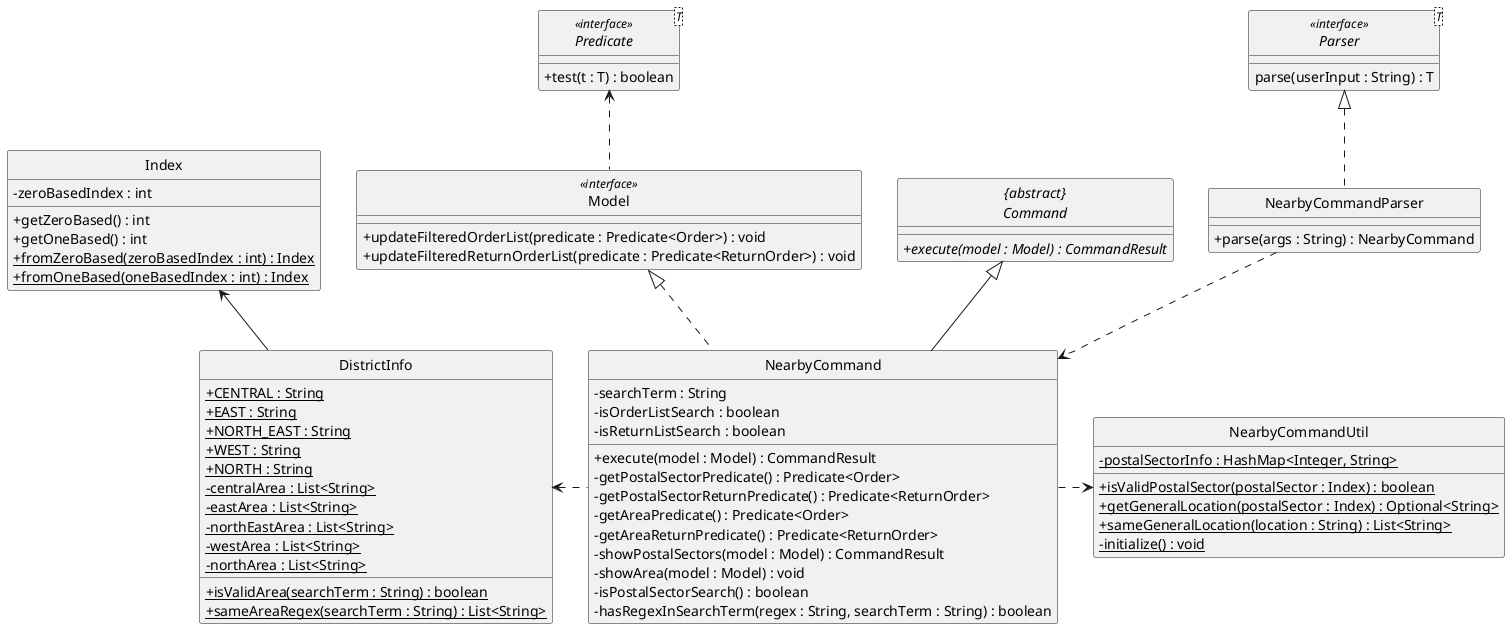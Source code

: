 @startuml
skinparam backgroundColor #ffffff
skinparam classAttributeIconSize 0
hide circle

class DistrictInfo {
    /' Fields '/
    + {static} CENTRAL : String
    + {static} EAST : String
    + {static} NORTH_EAST : String
    + {static} WEST : String
    + {static} NORTH : String
    - {static} centralArea : List<String>
    - {static} eastArea : List<String>
    - {static} northEastArea : List<String>
    - {static} westArea : List<String>
    - {static} northArea : List<String>

    /' Methods '/
    + {static} isValidArea(searchTerm : String) : boolean
    + {static} sameAreaRegex(searchTerm : String) : List<String>
}

class Model<<interface>> {
    + updateFilteredOrderList(predicate : Predicate<Order>) : void
    + updateFilteredReturnOrderList(predicate : Predicate<ReturnOrder>) : void
}
Model ..up> Predicate

class NearbyCommandUtil {
    /' Fields '/
    - {static} postalSectorInfo : HashMap<Integer, String>
    /' Methods '/
    + {static} isValidPostalSector(postalSector : Index) : boolean
    + {static} getGeneralLocation(postalSector : Index) : Optional<String>
    + {static} sameGeneralLocation(location : String) : List<String>
    - {static} initialize() : void
}

class Index {
    /' Fields '/
    - zeroBasedIndex : int
    /' Methods '/
    + getZeroBased() : int
    + getOneBased() : int
    + {static} fromZeroBased(zeroBasedIndex : int) : Index
    + {static} fromOneBased(oneBasedIndex : int) : Index
}

class NearbyCommand {
    /' Fields '/
    - searchTerm : String
    - isOrderListSearch : boolean
    - isReturnListSearch : boolean
    /' Methods '/
    + execute(model : Model) : CommandResult
    - getPostalSectorPredicate() : Predicate<Order>
    - getPostalSectorReturnPredicate() : Predicate<ReturnOrder>
    - getAreaPredicate() : Predicate<Order>
    - getAreaReturnPredicate() : Predicate<ReturnOrder>
    - showPostalSectors(model : Model) : CommandResult
    - showArea(model : Model) : void
    - isPostalSectorSearch() : boolean
    - hasRegexInSearchTerm(regex : String, searchTerm : String) : boolean
}

abstract class "{abstract}\nCommand" {
    + {abstract} execute(model : Model) : CommandResult
}

interface Predicate<T> <<interface>> {
    + test(t : T) : boolean
}

NearbyCommand --up|> "{abstract}\nCommand"
NearbyCommand ..right> NearbyCommandUtil
NearbyCommand ..up|> Model
NearbyCommand ..left> DistrictInfo

class NearbyCommandParser implements Parser {
    + parse(args : String) : NearbyCommand
}

NearbyCommandParser ..> NearbyCommand

interface Parser<T> <<interface>> {
    parse(userInput : String) : T
}

DistrictInfo -up-> Index
/' Alignment, using hidden connector '/
DistrictInfo -[hidden] NearbyCommandUtil

@enduml
